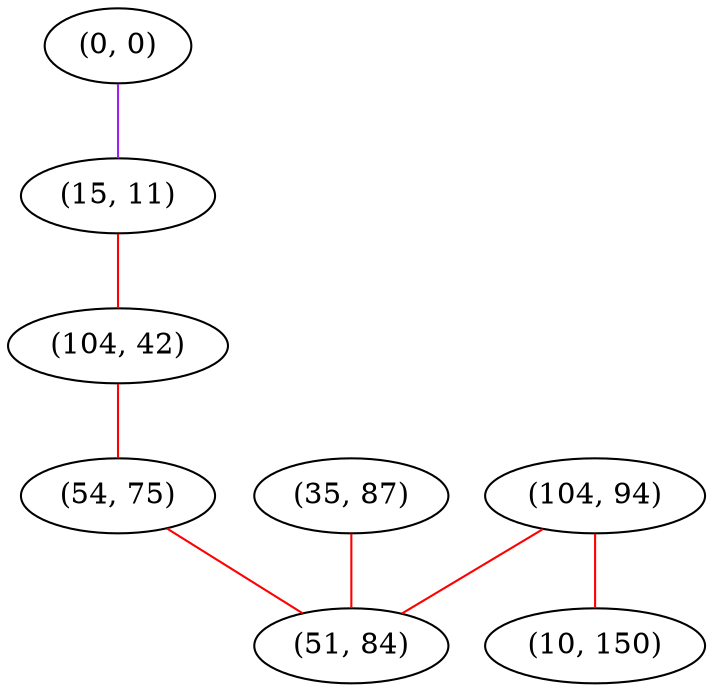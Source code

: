 graph "" {
"(0, 0)";
"(15, 11)";
"(35, 87)";
"(104, 42)";
"(104, 94)";
"(54, 75)";
"(10, 150)";
"(51, 84)";
"(0, 0)" -- "(15, 11)"  [color=purple, key=0, weight=4];
"(15, 11)" -- "(104, 42)"  [color=red, key=0, weight=1];
"(35, 87)" -- "(51, 84)"  [color=red, key=0, weight=1];
"(104, 42)" -- "(54, 75)"  [color=red, key=0, weight=1];
"(104, 94)" -- "(10, 150)"  [color=red, key=0, weight=1];
"(104, 94)" -- "(51, 84)"  [color=red, key=0, weight=1];
"(54, 75)" -- "(51, 84)"  [color=red, key=0, weight=1];
}
